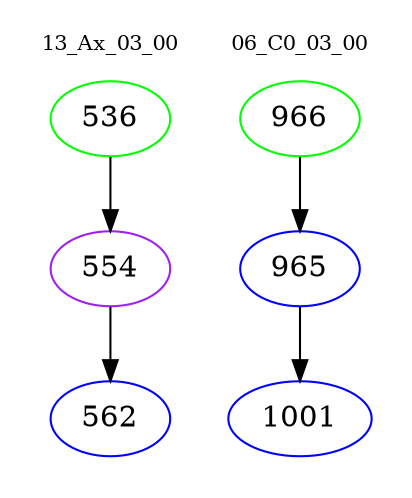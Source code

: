 digraph{
subgraph cluster_0 {
color = white
label = "13_Ax_03_00";
fontsize=10;
T0_536 [label="536", color="green"]
T0_536 -> T0_554 [color="black"]
T0_554 [label="554", color="purple"]
T0_554 -> T0_562 [color="black"]
T0_562 [label="562", color="blue"]
}
subgraph cluster_1 {
color = white
label = "06_C0_03_00";
fontsize=10;
T1_966 [label="966", color="green"]
T1_966 -> T1_965 [color="black"]
T1_965 [label="965", color="blue"]
T1_965 -> T1_1001 [color="black"]
T1_1001 [label="1001", color="blue"]
}
}
